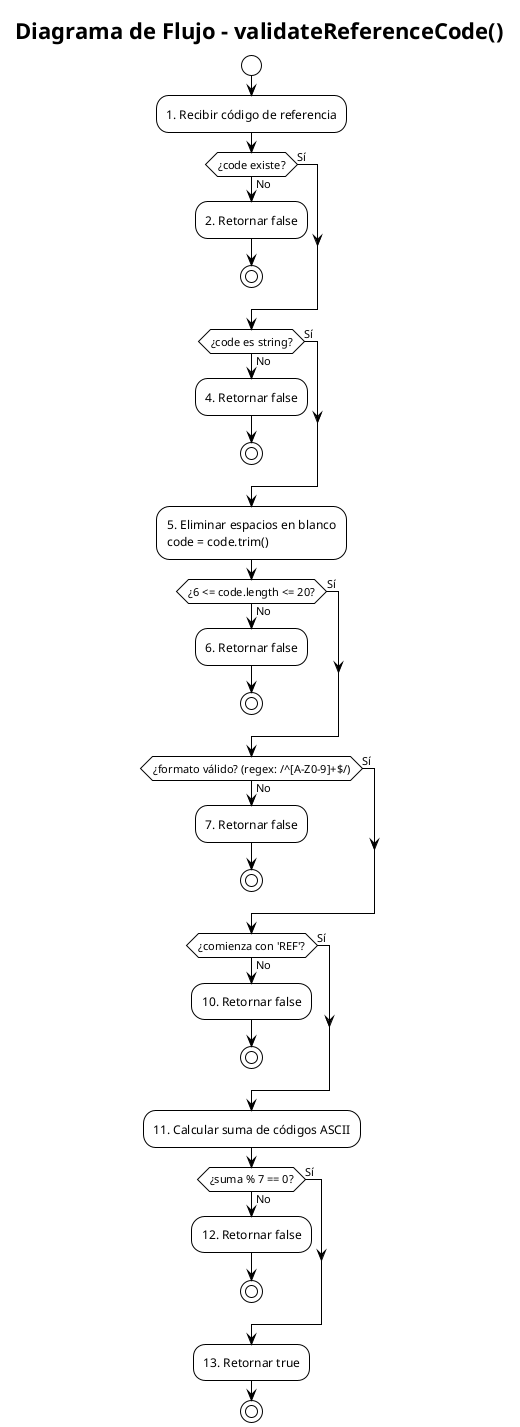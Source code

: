 @startuml PCB-A-13
!theme plain
skinparam backgroundColor white
skinparam defaultFontName Arial
skinparam defaultFontColor black
skinparam arrowColor black
skinparam shadowing false

title Diagrama de Flujo - validateReferenceCode()

start
:1. Recibir código de referencia;

if (¿code existe?) then (No)
  :2. Retornar false;
  stop
else (Sí)
endif

if (¿code es string?) then (No)
  :4. Retornar false;
  stop
else (Sí)
endif

:5. Eliminar espacios en blanco
code = code.trim();

if (¿6 <= code.length <= 20?) then (No)
  :6. Retornar false;
  stop
else (Sí)
endif

if (¿formato válido? (regex: /^[A-Z0-9]+$/)) then (No)
  :7. Retornar false;
  stop
else (Sí)
endif

if (¿comienza con 'REF'?) then (No)
  :10. Retornar false;
  stop
else (Sí)
endif

:11. Calcular suma de códigos ASCII;

if (¿suma % 7 == 0?) then (No)
  :12. Retornar false;
  stop
else (Sí)
endif

:13. Retornar true;
stop

@enduml 